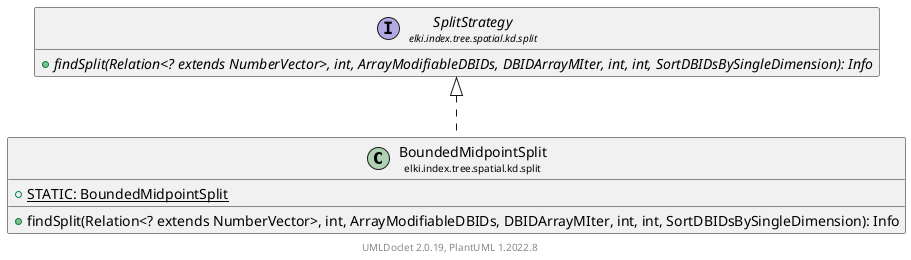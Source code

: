 @startuml
    remove .*\.(Instance|Par|Parameterizer|Factory)$
    set namespaceSeparator none
    hide empty fields
    hide empty methods

    class "<size:14>BoundedMidpointSplit\n<size:10>elki.index.tree.spatial.kd.split" as elki.index.tree.spatial.kd.split.BoundedMidpointSplit [[BoundedMidpointSplit.html]] {
        {static} +STATIC: BoundedMidpointSplit
        +findSplit(Relation<? extends NumberVector>, int, ArrayModifiableDBIDs, DBIDArrayMIter, int, int, SortDBIDsBySingleDimension): Info
    }

    interface "<size:14>SplitStrategy\n<size:10>elki.index.tree.spatial.kd.split" as elki.index.tree.spatial.kd.split.SplitStrategy [[SplitStrategy.html]] {
        {abstract} +findSplit(Relation<? extends NumberVector>, int, ArrayModifiableDBIDs, DBIDArrayMIter, int, int, SortDBIDsBySingleDimension): Info
    }
    class "<size:14>BoundedMidpointSplit.Par\n<size:10>elki.index.tree.spatial.kd.split" as elki.index.tree.spatial.kd.split.BoundedMidpointSplit.Par [[BoundedMidpointSplit.Par.html]]

    elki.index.tree.spatial.kd.split.SplitStrategy <|.. elki.index.tree.spatial.kd.split.BoundedMidpointSplit
    elki.index.tree.spatial.kd.split.BoundedMidpointSplit +-- elki.index.tree.spatial.kd.split.BoundedMidpointSplit.Par

    center footer UMLDoclet 2.0.19, PlantUML 1.2022.8
@enduml
